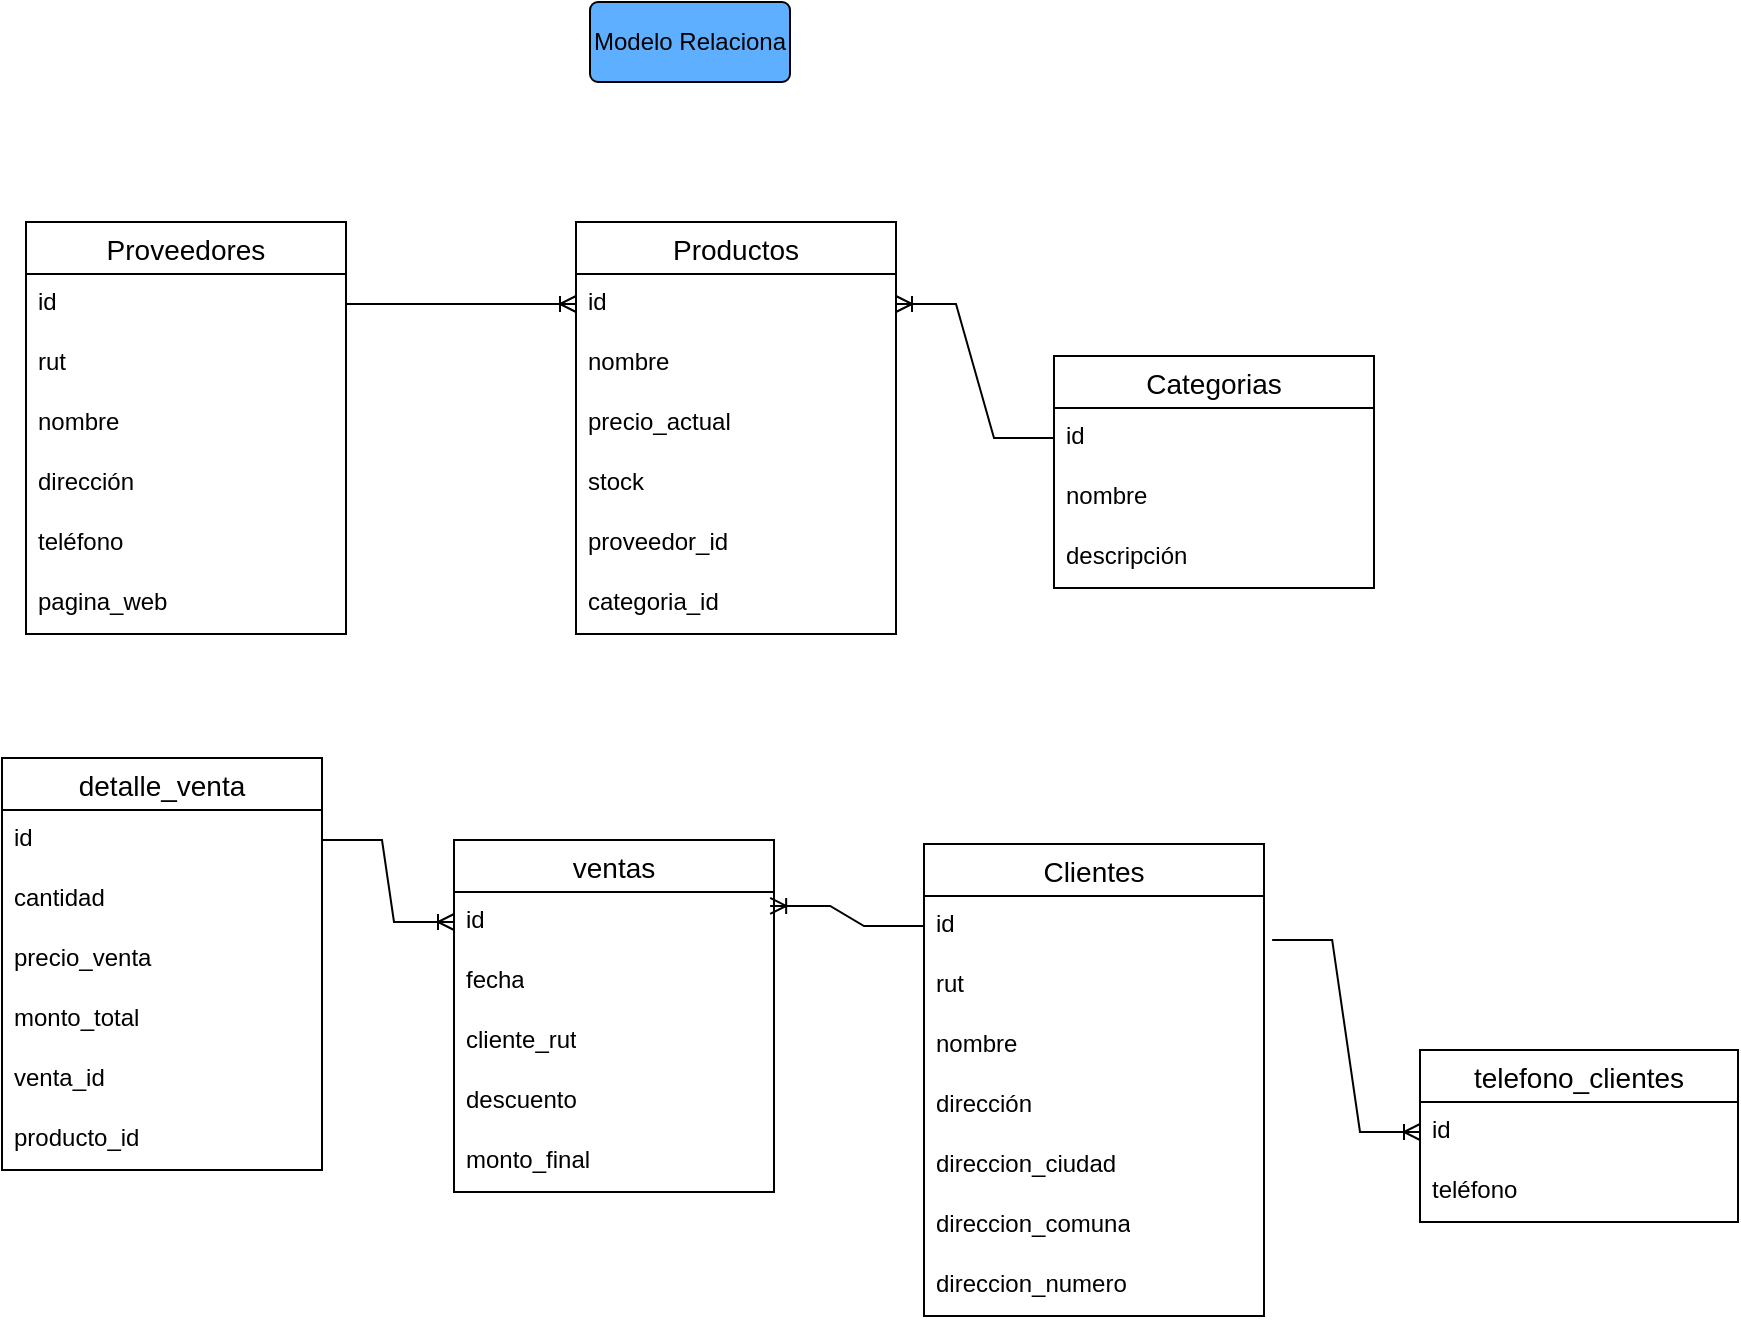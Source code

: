 <mxfile version="24.7.14">
  <diagram id="R2lEEEUBdFMjLlhIrx00" name="Page-1">
    <mxGraphModel dx="1782" dy="752" grid="0" gridSize="10" guides="1" tooltips="1" connect="1" arrows="1" fold="1" page="1" pageScale="1" pageWidth="850" pageHeight="1100" math="0" shadow="0" extFonts="Permanent Marker^https://fonts.googleapis.com/css?family=Permanent+Marker">
      <root>
        <mxCell id="0" />
        <mxCell id="1" parent="0" />
        <mxCell id="mUbhFr3k5Nm8KmTQYCqP-29" value="Modelo Relaciona" style="rounded=1;arcSize=10;whiteSpace=wrap;html=1;align=center;fillColor=#5EAFFF;" vertex="1" parent="1">
          <mxGeometry x="432" y="90" width="100" height="40" as="geometry" />
        </mxCell>
        <mxCell id="mUbhFr3k5Nm8KmTQYCqP-30" value="Proveedores" style="swimlane;fontStyle=0;childLayout=stackLayout;horizontal=1;startSize=26;horizontalStack=0;resizeParent=1;resizeParentMax=0;resizeLast=0;collapsible=1;marginBottom=0;align=center;fontSize=14;" vertex="1" parent="1">
          <mxGeometry x="150" y="200" width="160" height="206" as="geometry" />
        </mxCell>
        <mxCell id="mUbhFr3k5Nm8KmTQYCqP-31" value="id" style="text;strokeColor=none;fillColor=none;spacingLeft=4;spacingRight=4;overflow=hidden;rotatable=0;points=[[0,0.5],[1,0.5]];portConstraint=eastwest;fontSize=12;whiteSpace=wrap;html=1;" vertex="1" parent="mUbhFr3k5Nm8KmTQYCqP-30">
          <mxGeometry y="26" width="160" height="30" as="geometry" />
        </mxCell>
        <mxCell id="mUbhFr3k5Nm8KmTQYCqP-32" value="rut" style="text;strokeColor=none;fillColor=none;spacingLeft=4;spacingRight=4;overflow=hidden;rotatable=0;points=[[0,0.5],[1,0.5]];portConstraint=eastwest;fontSize=12;whiteSpace=wrap;html=1;" vertex="1" parent="mUbhFr3k5Nm8KmTQYCqP-30">
          <mxGeometry y="56" width="160" height="30" as="geometry" />
        </mxCell>
        <mxCell id="mUbhFr3k5Nm8KmTQYCqP-33" value="nombre" style="text;strokeColor=none;fillColor=none;spacingLeft=4;spacingRight=4;overflow=hidden;rotatable=0;points=[[0,0.5],[1,0.5]];portConstraint=eastwest;fontSize=12;whiteSpace=wrap;html=1;" vertex="1" parent="mUbhFr3k5Nm8KmTQYCqP-30">
          <mxGeometry y="86" width="160" height="30" as="geometry" />
        </mxCell>
        <mxCell id="mUbhFr3k5Nm8KmTQYCqP-34" value="dirección&amp;nbsp;" style="text;strokeColor=none;fillColor=none;spacingLeft=4;spacingRight=4;overflow=hidden;rotatable=0;points=[[0,0.5],[1,0.5]];portConstraint=eastwest;fontSize=12;whiteSpace=wrap;html=1;" vertex="1" parent="mUbhFr3k5Nm8KmTQYCqP-30">
          <mxGeometry y="116" width="160" height="30" as="geometry" />
        </mxCell>
        <mxCell id="mUbhFr3k5Nm8KmTQYCqP-35" value="teléfono&amp;nbsp;" style="text;strokeColor=none;fillColor=none;spacingLeft=4;spacingRight=4;overflow=hidden;rotatable=0;points=[[0,0.5],[1,0.5]];portConstraint=eastwest;fontSize=12;whiteSpace=wrap;html=1;" vertex="1" parent="mUbhFr3k5Nm8KmTQYCqP-30">
          <mxGeometry y="146" width="160" height="30" as="geometry" />
        </mxCell>
        <mxCell id="mUbhFr3k5Nm8KmTQYCqP-36" value="pagina_web" style="text;strokeColor=none;fillColor=none;spacingLeft=4;spacingRight=4;overflow=hidden;rotatable=0;points=[[0,0.5],[1,0.5]];portConstraint=eastwest;fontSize=12;whiteSpace=wrap;html=1;" vertex="1" parent="mUbhFr3k5Nm8KmTQYCqP-30">
          <mxGeometry y="176" width="160" height="30" as="geometry" />
        </mxCell>
        <mxCell id="mUbhFr3k5Nm8KmTQYCqP-38" value="Productos" style="swimlane;fontStyle=0;childLayout=stackLayout;horizontal=1;startSize=26;horizontalStack=0;resizeParent=1;resizeParentMax=0;resizeLast=0;collapsible=1;marginBottom=0;align=center;fontSize=14;" vertex="1" parent="1">
          <mxGeometry x="425" y="200" width="160" height="206" as="geometry" />
        </mxCell>
        <mxCell id="mUbhFr3k5Nm8KmTQYCqP-39" value="id" style="text;strokeColor=none;fillColor=none;spacingLeft=4;spacingRight=4;overflow=hidden;rotatable=0;points=[[0,0.5],[1,0.5]];portConstraint=eastwest;fontSize=12;whiteSpace=wrap;html=1;" vertex="1" parent="mUbhFr3k5Nm8KmTQYCqP-38">
          <mxGeometry y="26" width="160" height="30" as="geometry" />
        </mxCell>
        <mxCell id="mUbhFr3k5Nm8KmTQYCqP-41" value="nombre" style="text;strokeColor=none;fillColor=none;spacingLeft=4;spacingRight=4;overflow=hidden;rotatable=0;points=[[0,0.5],[1,0.5]];portConstraint=eastwest;fontSize=12;whiteSpace=wrap;html=1;" vertex="1" parent="mUbhFr3k5Nm8KmTQYCqP-38">
          <mxGeometry y="56" width="160" height="30" as="geometry" />
        </mxCell>
        <mxCell id="mUbhFr3k5Nm8KmTQYCqP-42" value="precio_actual" style="text;strokeColor=none;fillColor=none;spacingLeft=4;spacingRight=4;overflow=hidden;rotatable=0;points=[[0,0.5],[1,0.5]];portConstraint=eastwest;fontSize=12;whiteSpace=wrap;html=1;" vertex="1" parent="mUbhFr3k5Nm8KmTQYCqP-38">
          <mxGeometry y="86" width="160" height="30" as="geometry" />
        </mxCell>
        <mxCell id="mUbhFr3k5Nm8KmTQYCqP-43" value="stock" style="text;strokeColor=none;fillColor=none;spacingLeft=4;spacingRight=4;overflow=hidden;rotatable=0;points=[[0,0.5],[1,0.5]];portConstraint=eastwest;fontSize=12;whiteSpace=wrap;html=1;" vertex="1" parent="mUbhFr3k5Nm8KmTQYCqP-38">
          <mxGeometry y="116" width="160" height="30" as="geometry" />
        </mxCell>
        <mxCell id="mUbhFr3k5Nm8KmTQYCqP-255" value="proveedor_id" style="text;strokeColor=none;fillColor=none;spacingLeft=4;spacingRight=4;overflow=hidden;rotatable=0;points=[[0,0.5],[1,0.5]];portConstraint=eastwest;fontSize=12;whiteSpace=wrap;html=1;" vertex="1" parent="mUbhFr3k5Nm8KmTQYCqP-38">
          <mxGeometry y="146" width="160" height="30" as="geometry" />
        </mxCell>
        <mxCell id="mUbhFr3k5Nm8KmTQYCqP-256" value="categoria_id" style="text;strokeColor=none;fillColor=none;spacingLeft=4;spacingRight=4;overflow=hidden;rotatable=0;points=[[0,0.5],[1,0.5]];portConstraint=eastwest;fontSize=12;whiteSpace=wrap;html=1;" vertex="1" parent="mUbhFr3k5Nm8KmTQYCqP-38">
          <mxGeometry y="176" width="160" height="30" as="geometry" />
        </mxCell>
        <mxCell id="mUbhFr3k5Nm8KmTQYCqP-46" value="Categorias" style="swimlane;fontStyle=0;childLayout=stackLayout;horizontal=1;startSize=26;horizontalStack=0;resizeParent=1;resizeParentMax=0;resizeLast=0;collapsible=1;marginBottom=0;align=center;fontSize=14;" vertex="1" parent="1">
          <mxGeometry x="664" y="267" width="160" height="116" as="geometry" />
        </mxCell>
        <mxCell id="mUbhFr3k5Nm8KmTQYCqP-47" value="id" style="text;strokeColor=none;fillColor=none;spacingLeft=4;spacingRight=4;overflow=hidden;rotatable=0;points=[[0,0.5],[1,0.5]];portConstraint=eastwest;fontSize=12;whiteSpace=wrap;html=1;" vertex="1" parent="mUbhFr3k5Nm8KmTQYCqP-46">
          <mxGeometry y="26" width="160" height="30" as="geometry" />
        </mxCell>
        <mxCell id="mUbhFr3k5Nm8KmTQYCqP-48" value="nombre" style="text;strokeColor=none;fillColor=none;spacingLeft=4;spacingRight=4;overflow=hidden;rotatable=0;points=[[0,0.5],[1,0.5]];portConstraint=eastwest;fontSize=12;whiteSpace=wrap;html=1;" vertex="1" parent="mUbhFr3k5Nm8KmTQYCqP-46">
          <mxGeometry y="56" width="160" height="30" as="geometry" />
        </mxCell>
        <mxCell id="mUbhFr3k5Nm8KmTQYCqP-52" value="descripción&amp;nbsp;" style="text;strokeColor=none;fillColor=none;spacingLeft=4;spacingRight=4;overflow=hidden;rotatable=0;points=[[0,0.5],[1,0.5]];portConstraint=eastwest;fontSize=12;whiteSpace=wrap;html=1;" vertex="1" parent="mUbhFr3k5Nm8KmTQYCqP-46">
          <mxGeometry y="86" width="160" height="30" as="geometry" />
        </mxCell>
        <mxCell id="mUbhFr3k5Nm8KmTQYCqP-53" value="Clientes" style="swimlane;fontStyle=0;childLayout=stackLayout;horizontal=1;startSize=26;horizontalStack=0;resizeParent=1;resizeParentMax=0;resizeLast=0;collapsible=1;marginBottom=0;align=center;fontSize=14;" vertex="1" parent="1">
          <mxGeometry x="599" y="511" width="170" height="236" as="geometry" />
        </mxCell>
        <mxCell id="mUbhFr3k5Nm8KmTQYCqP-54" value="id" style="text;strokeColor=none;fillColor=none;spacingLeft=4;spacingRight=4;overflow=hidden;rotatable=0;points=[[0,0.5],[1,0.5]];portConstraint=eastwest;fontSize=12;whiteSpace=wrap;html=1;" vertex="1" parent="mUbhFr3k5Nm8KmTQYCqP-53">
          <mxGeometry y="26" width="170" height="30" as="geometry" />
        </mxCell>
        <mxCell id="mUbhFr3k5Nm8KmTQYCqP-55" value="rut" style="text;strokeColor=none;fillColor=none;spacingLeft=4;spacingRight=4;overflow=hidden;rotatable=0;points=[[0,0.5],[1,0.5]];portConstraint=eastwest;fontSize=12;whiteSpace=wrap;html=1;" vertex="1" parent="mUbhFr3k5Nm8KmTQYCqP-53">
          <mxGeometry y="56" width="170" height="30" as="geometry" />
        </mxCell>
        <mxCell id="mUbhFr3k5Nm8KmTQYCqP-56" value="nombre" style="text;strokeColor=none;fillColor=none;spacingLeft=4;spacingRight=4;overflow=hidden;rotatable=0;points=[[0,0.5],[1,0.5]];portConstraint=eastwest;fontSize=12;whiteSpace=wrap;html=1;" vertex="1" parent="mUbhFr3k5Nm8KmTQYCqP-53">
          <mxGeometry y="86" width="170" height="30" as="geometry" />
        </mxCell>
        <mxCell id="mUbhFr3k5Nm8KmTQYCqP-57" value="dirección&amp;nbsp;" style="text;strokeColor=none;fillColor=none;spacingLeft=4;spacingRight=4;overflow=hidden;rotatable=0;points=[[0,0.5],[1,0.5]];portConstraint=eastwest;fontSize=12;whiteSpace=wrap;html=1;" vertex="1" parent="mUbhFr3k5Nm8KmTQYCqP-53">
          <mxGeometry y="116" width="170" height="30" as="geometry" />
        </mxCell>
        <mxCell id="mUbhFr3k5Nm8KmTQYCqP-60" value="direccion_ciudad&amp;nbsp;" style="text;strokeColor=none;fillColor=none;spacingLeft=4;spacingRight=4;overflow=hidden;rotatable=0;points=[[0,0.5],[1,0.5]];portConstraint=eastwest;fontSize=12;whiteSpace=wrap;html=1;" vertex="1" parent="mUbhFr3k5Nm8KmTQYCqP-53">
          <mxGeometry y="146" width="170" height="30" as="geometry" />
        </mxCell>
        <mxCell id="mUbhFr3k5Nm8KmTQYCqP-61" value="direccion_comuna" style="text;strokeColor=none;fillColor=none;spacingLeft=4;spacingRight=4;overflow=hidden;rotatable=0;points=[[0,0.5],[1,0.5]];portConstraint=eastwest;fontSize=12;whiteSpace=wrap;html=1;" vertex="1" parent="mUbhFr3k5Nm8KmTQYCqP-53">
          <mxGeometry y="176" width="170" height="30" as="geometry" />
        </mxCell>
        <mxCell id="mUbhFr3k5Nm8KmTQYCqP-58" value="direccion_numero&lt;div&gt;&lt;br&gt;&lt;/div&gt;" style="text;strokeColor=none;fillColor=none;spacingLeft=4;spacingRight=4;overflow=hidden;rotatable=0;points=[[0,0.5],[1,0.5]];portConstraint=eastwest;fontSize=12;whiteSpace=wrap;html=1;" vertex="1" parent="mUbhFr3k5Nm8KmTQYCqP-53">
          <mxGeometry y="206" width="170" height="30" as="geometry" />
        </mxCell>
        <mxCell id="mUbhFr3k5Nm8KmTQYCqP-62" value="telefono_clientes" style="swimlane;fontStyle=0;childLayout=stackLayout;horizontal=1;startSize=26;horizontalStack=0;resizeParent=1;resizeParentMax=0;resizeLast=0;collapsible=1;marginBottom=0;align=center;fontSize=14;" vertex="1" parent="1">
          <mxGeometry x="847" y="614" width="159" height="86" as="geometry" />
        </mxCell>
        <mxCell id="mUbhFr3k5Nm8KmTQYCqP-63" value="id" style="text;strokeColor=none;fillColor=none;spacingLeft=4;spacingRight=4;overflow=hidden;rotatable=0;points=[[0,0.5],[1,0.5]];portConstraint=eastwest;fontSize=12;whiteSpace=wrap;html=1;" vertex="1" parent="mUbhFr3k5Nm8KmTQYCqP-62">
          <mxGeometry y="26" width="159" height="30" as="geometry" />
        </mxCell>
        <mxCell id="mUbhFr3k5Nm8KmTQYCqP-65" value="teléfono" style="text;strokeColor=none;fillColor=none;spacingLeft=4;spacingRight=4;overflow=hidden;rotatable=0;points=[[0,0.5],[1,0.5]];portConstraint=eastwest;fontSize=12;whiteSpace=wrap;html=1;" vertex="1" parent="mUbhFr3k5Nm8KmTQYCqP-62">
          <mxGeometry y="56" width="159" height="30" as="geometry" />
        </mxCell>
        <mxCell id="mUbhFr3k5Nm8KmTQYCqP-66" value="ventas" style="swimlane;fontStyle=0;childLayout=stackLayout;horizontal=1;startSize=26;horizontalStack=0;resizeParent=1;resizeParentMax=0;resizeLast=0;collapsible=1;marginBottom=0;align=center;fontSize=14;" vertex="1" parent="1">
          <mxGeometry x="364" y="509" width="160" height="176" as="geometry" />
        </mxCell>
        <mxCell id="mUbhFr3k5Nm8KmTQYCqP-73" value="id" style="text;strokeColor=none;fillColor=none;spacingLeft=4;spacingRight=4;overflow=hidden;rotatable=0;points=[[0,0.5],[1,0.5]];portConstraint=eastwest;fontSize=12;whiteSpace=wrap;html=1;" vertex="1" parent="mUbhFr3k5Nm8KmTQYCqP-66">
          <mxGeometry y="26" width="160" height="30" as="geometry" />
        </mxCell>
        <mxCell id="mUbhFr3k5Nm8KmTQYCqP-67" value="fecha" style="text;strokeColor=none;fillColor=none;spacingLeft=4;spacingRight=4;overflow=hidden;rotatable=0;points=[[0,0.5],[1,0.5]];portConstraint=eastwest;fontSize=12;whiteSpace=wrap;html=1;" vertex="1" parent="mUbhFr3k5Nm8KmTQYCqP-66">
          <mxGeometry y="56" width="160" height="30" as="geometry" />
        </mxCell>
        <mxCell id="mUbhFr3k5Nm8KmTQYCqP-68" value=" cliente_rut" style="text;strokeColor=none;fillColor=none;spacingLeft=4;spacingRight=4;overflow=hidden;rotatable=0;points=[[0,0.5],[1,0.5]];portConstraint=eastwest;fontSize=12;whiteSpace=wrap;html=1;" vertex="1" parent="mUbhFr3k5Nm8KmTQYCqP-66">
          <mxGeometry y="86" width="160" height="30" as="geometry" />
        </mxCell>
        <mxCell id="mUbhFr3k5Nm8KmTQYCqP-69" value="descuento" style="text;strokeColor=none;fillColor=none;spacingLeft=4;spacingRight=4;overflow=hidden;rotatable=0;points=[[0,0.5],[1,0.5]];portConstraint=eastwest;fontSize=12;whiteSpace=wrap;html=1;" vertex="1" parent="mUbhFr3k5Nm8KmTQYCqP-66">
          <mxGeometry y="116" width="160" height="30" as="geometry" />
        </mxCell>
        <mxCell id="mUbhFr3k5Nm8KmTQYCqP-70" value=" monto_final" style="text;strokeColor=none;fillColor=none;spacingLeft=4;spacingRight=4;overflow=hidden;rotatable=0;points=[[0,0.5],[1,0.5]];portConstraint=eastwest;fontSize=12;whiteSpace=wrap;html=1;" vertex="1" parent="mUbhFr3k5Nm8KmTQYCqP-66">
          <mxGeometry y="146" width="160" height="30" as="geometry" />
        </mxCell>
        <mxCell id="mUbhFr3k5Nm8KmTQYCqP-75" value="detalle_venta" style="swimlane;fontStyle=0;childLayout=stackLayout;horizontal=1;startSize=26;horizontalStack=0;resizeParent=1;resizeParentMax=0;resizeLast=0;collapsible=1;marginBottom=0;align=center;fontSize=14;" vertex="1" parent="1">
          <mxGeometry x="138" y="468" width="160" height="206" as="geometry" />
        </mxCell>
        <mxCell id="mUbhFr3k5Nm8KmTQYCqP-76" value="id" style="text;strokeColor=none;fillColor=none;spacingLeft=4;spacingRight=4;overflow=hidden;rotatable=0;points=[[0,0.5],[1,0.5]];portConstraint=eastwest;fontSize=12;whiteSpace=wrap;html=1;" vertex="1" parent="mUbhFr3k5Nm8KmTQYCqP-75">
          <mxGeometry y="26" width="160" height="30" as="geometry" />
        </mxCell>
        <mxCell id="mUbhFr3k5Nm8KmTQYCqP-79" value="cantidad" style="text;strokeColor=none;fillColor=none;spacingLeft=4;spacingRight=4;overflow=hidden;rotatable=0;points=[[0,0.5],[1,0.5]];portConstraint=eastwest;fontSize=12;whiteSpace=wrap;html=1;" vertex="1" parent="mUbhFr3k5Nm8KmTQYCqP-75">
          <mxGeometry y="56" width="160" height="30" as="geometry" />
        </mxCell>
        <mxCell id="mUbhFr3k5Nm8KmTQYCqP-80" value=" precio_venta" style="text;strokeColor=none;fillColor=none;spacingLeft=4;spacingRight=4;overflow=hidden;rotatable=0;points=[[0,0.5],[1,0.5]];portConstraint=eastwest;fontSize=12;whiteSpace=wrap;html=1;" vertex="1" parent="mUbhFr3k5Nm8KmTQYCqP-75">
          <mxGeometry y="86" width="160" height="30" as="geometry" />
        </mxCell>
        <mxCell id="mUbhFr3k5Nm8KmTQYCqP-81" value=" monto_total" style="text;strokeColor=none;fillColor=none;spacingLeft=4;spacingRight=4;overflow=hidden;rotatable=0;points=[[0,0.5],[1,0.5]];portConstraint=eastwest;fontSize=12;whiteSpace=wrap;html=1;" vertex="1" parent="mUbhFr3k5Nm8KmTQYCqP-75">
          <mxGeometry y="116" width="160" height="30" as="geometry" />
        </mxCell>
        <mxCell id="mUbhFr3k5Nm8KmTQYCqP-77" value="venta_id" style="text;strokeColor=none;fillColor=none;spacingLeft=4;spacingRight=4;overflow=hidden;rotatable=0;points=[[0,0.5],[1,0.5]];portConstraint=eastwest;fontSize=12;whiteSpace=wrap;html=1;" vertex="1" parent="mUbhFr3k5Nm8KmTQYCqP-75">
          <mxGeometry y="146" width="160" height="30" as="geometry" />
        </mxCell>
        <mxCell id="mUbhFr3k5Nm8KmTQYCqP-78" value="producto_id" style="text;strokeColor=none;fillColor=none;spacingLeft=4;spacingRight=4;overflow=hidden;rotatable=0;points=[[0,0.5],[1,0.5]];portConstraint=eastwest;fontSize=12;whiteSpace=wrap;html=1;" vertex="1" parent="mUbhFr3k5Nm8KmTQYCqP-75">
          <mxGeometry y="176" width="160" height="30" as="geometry" />
        </mxCell>
        <mxCell id="mUbhFr3k5Nm8KmTQYCqP-82" value="" style="edgeStyle=entityRelationEdgeStyle;fontSize=12;html=1;endArrow=ERoneToMany;rounded=0;entryX=0;entryY=0.5;entryDx=0;entryDy=0;" edge="1" parent="1" source="mUbhFr3k5Nm8KmTQYCqP-31" target="mUbhFr3k5Nm8KmTQYCqP-39">
          <mxGeometry width="100" height="100" relative="1" as="geometry">
            <mxPoint x="320" y="350" as="sourcePoint" />
            <mxPoint x="510" y="280" as="targetPoint" />
          </mxGeometry>
        </mxCell>
        <mxCell id="mUbhFr3k5Nm8KmTQYCqP-83" value="" style="edgeStyle=entityRelationEdgeStyle;fontSize=12;html=1;endArrow=ERoneToMany;rounded=0;" edge="1" parent="1" source="mUbhFr3k5Nm8KmTQYCqP-47" target="mUbhFr3k5Nm8KmTQYCqP-39">
          <mxGeometry width="100" height="100" relative="1" as="geometry">
            <mxPoint x="640" y="540" as="sourcePoint" />
            <mxPoint x="740" y="440" as="targetPoint" />
          </mxGeometry>
        </mxCell>
        <mxCell id="mUbhFr3k5Nm8KmTQYCqP-84" value="" style="edgeStyle=entityRelationEdgeStyle;fontSize=12;html=1;endArrow=ERoneToMany;rounded=0;exitX=1.024;exitY=0.733;exitDx=0;exitDy=0;exitPerimeter=0;" edge="1" parent="1" source="mUbhFr3k5Nm8KmTQYCqP-54" target="mUbhFr3k5Nm8KmTQYCqP-63">
          <mxGeometry width="100" height="100" relative="1" as="geometry">
            <mxPoint x="1084" y="541" as="sourcePoint" />
            <mxPoint x="1184" y="441" as="targetPoint" />
          </mxGeometry>
        </mxCell>
        <mxCell id="mUbhFr3k5Nm8KmTQYCqP-85" value="" style="edgeStyle=entityRelationEdgeStyle;fontSize=12;html=1;endArrow=ERoneToMany;rounded=0;entryX=0.988;entryY=0.233;entryDx=0;entryDy=0;entryPerimeter=0;" edge="1" parent="1" source="mUbhFr3k5Nm8KmTQYCqP-54" target="mUbhFr3k5Nm8KmTQYCqP-73">
          <mxGeometry width="100" height="100" relative="1" as="geometry">
            <mxPoint x="856" y="605" as="sourcePoint" />
            <mxPoint x="956" y="505" as="targetPoint" />
          </mxGeometry>
        </mxCell>
        <mxCell id="mUbhFr3k5Nm8KmTQYCqP-86" value="" style="edgeStyle=entityRelationEdgeStyle;fontSize=12;html=1;endArrow=ERoneToMany;rounded=0;" edge="1" parent="1" source="mUbhFr3k5Nm8KmTQYCqP-76" target="mUbhFr3k5Nm8KmTQYCqP-73">
          <mxGeometry width="100" height="100" relative="1" as="geometry">
            <mxPoint x="762" y="605" as="sourcePoint" />
            <mxPoint x="862" y="505" as="targetPoint" />
          </mxGeometry>
        </mxCell>
      </root>
    </mxGraphModel>
  </diagram>
</mxfile>

